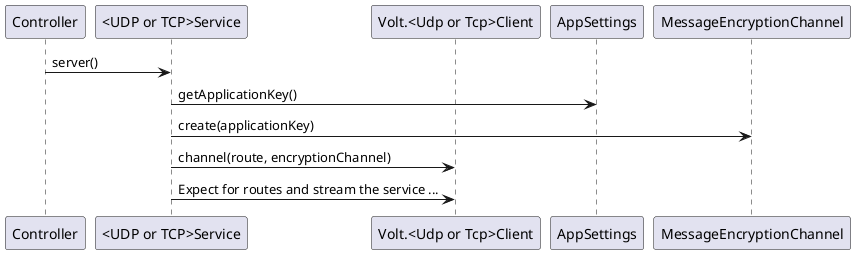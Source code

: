 @startuml doc-files/general_design_client.png

participant "Controller" as Controller
participant "<UDP or TCP>Service" as Service
participant "Volt.<Udp or Tcp>Client" as Volt

Controller->Service: server()
Service->AppSettings: getApplicationKey()
Service->MessageEncryptionChannel: create(applicationKey)
Service->Volt: channel(route, encryptionChannel)
Service->Volt: Expect for routes and stream the service ...

@enduml